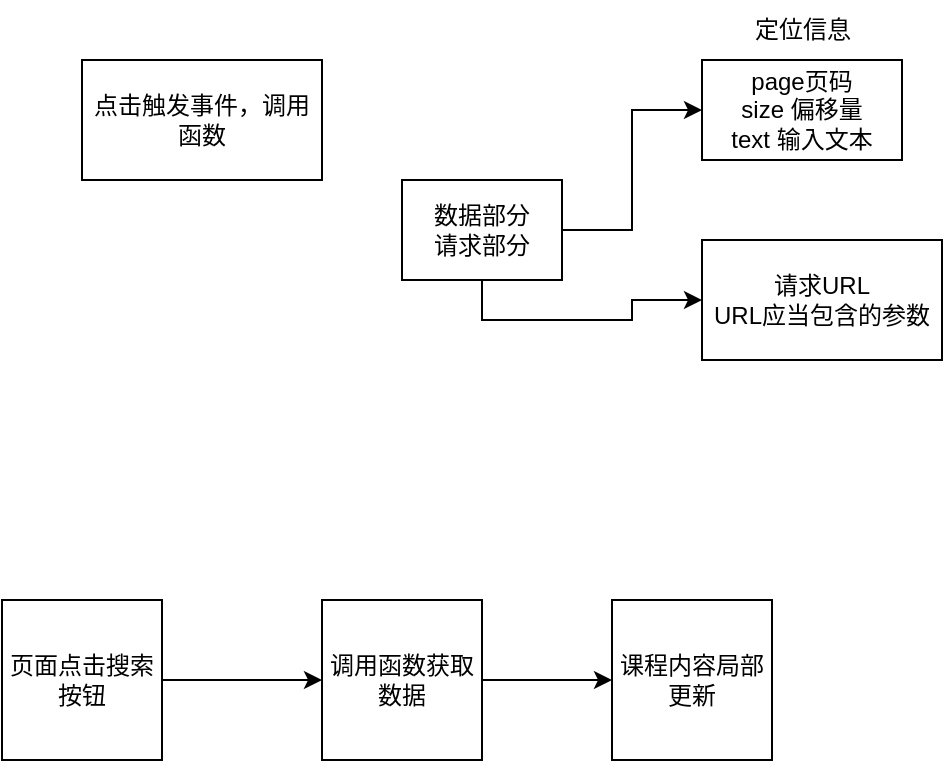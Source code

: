 <mxfile version="21.1.5" type="github">
  <diagram name="Page-1" id="w8iUw4BWYdw8ZFRSF8Fc">
    <mxGraphModel dx="1397" dy="789" grid="1" gridSize="10" guides="1" tooltips="1" connect="1" arrows="1" fold="1" page="1" pageScale="1" pageWidth="850" pageHeight="1100" math="0" shadow="0">
      <root>
        <mxCell id="0" />
        <mxCell id="1" parent="0" />
        <mxCell id="dngeCHdkIWNtFOBDfdXb-1" value="点击触发事件，调用函数" style="rounded=0;whiteSpace=wrap;html=1;" vertex="1" parent="1">
          <mxGeometry x="80" y="60" width="120" height="60" as="geometry" />
        </mxCell>
        <mxCell id="dngeCHdkIWNtFOBDfdXb-12" style="edgeStyle=orthogonalEdgeStyle;rounded=0;orthogonalLoop=1;jettySize=auto;html=1;entryX=0;entryY=0.5;entryDx=0;entryDy=0;exitX=1;exitY=0.5;exitDx=0;exitDy=0;" edge="1" parent="1" source="dngeCHdkIWNtFOBDfdXb-2" target="dngeCHdkIWNtFOBDfdXb-3">
          <mxGeometry relative="1" as="geometry" />
        </mxCell>
        <mxCell id="dngeCHdkIWNtFOBDfdXb-13" style="edgeStyle=orthogonalEdgeStyle;rounded=0;orthogonalLoop=1;jettySize=auto;html=1;exitX=0.5;exitY=1;exitDx=0;exitDy=0;entryX=0;entryY=0.5;entryDx=0;entryDy=0;" edge="1" parent="1" source="dngeCHdkIWNtFOBDfdXb-2" target="dngeCHdkIWNtFOBDfdXb-5">
          <mxGeometry relative="1" as="geometry" />
        </mxCell>
        <mxCell id="dngeCHdkIWNtFOBDfdXb-2" value="数据部分&lt;br&gt;请求部分" style="rounded=0;whiteSpace=wrap;html=1;fontFamily=Tahoma;" vertex="1" parent="1">
          <mxGeometry x="240" y="120" width="80" height="50" as="geometry" />
        </mxCell>
        <mxCell id="dngeCHdkIWNtFOBDfdXb-3" value="page页码&lt;br&gt;size 偏移量&lt;br&gt;text 输入文本" style="rounded=0;whiteSpace=wrap;html=1;" vertex="1" parent="1">
          <mxGeometry x="390" y="60" width="100" height="50" as="geometry" />
        </mxCell>
        <mxCell id="dngeCHdkIWNtFOBDfdXb-4" value="定位信息" style="text;html=1;align=center;verticalAlign=middle;resizable=0;points=[];autosize=1;strokeColor=none;fillColor=none;" vertex="1" parent="1">
          <mxGeometry x="405" y="30" width="70" height="30" as="geometry" />
        </mxCell>
        <mxCell id="dngeCHdkIWNtFOBDfdXb-5" value="请求URL&lt;br&gt;URL应当包含的参数" style="rounded=0;whiteSpace=wrap;html=1;" vertex="1" parent="1">
          <mxGeometry x="390" y="150" width="120" height="60" as="geometry" />
        </mxCell>
        <mxCell id="dngeCHdkIWNtFOBDfdXb-10" style="edgeStyle=orthogonalEdgeStyle;rounded=0;orthogonalLoop=1;jettySize=auto;html=1;" edge="1" parent="1" source="dngeCHdkIWNtFOBDfdXb-6" target="dngeCHdkIWNtFOBDfdXb-7">
          <mxGeometry relative="1" as="geometry" />
        </mxCell>
        <mxCell id="dngeCHdkIWNtFOBDfdXb-6" value="页面点击搜索按钮" style="whiteSpace=wrap;html=1;aspect=fixed;" vertex="1" parent="1">
          <mxGeometry x="40" y="330" width="80" height="80" as="geometry" />
        </mxCell>
        <mxCell id="dngeCHdkIWNtFOBDfdXb-11" style="edgeStyle=orthogonalEdgeStyle;rounded=0;orthogonalLoop=1;jettySize=auto;html=1;" edge="1" parent="1" source="dngeCHdkIWNtFOBDfdXb-7" target="dngeCHdkIWNtFOBDfdXb-8">
          <mxGeometry relative="1" as="geometry" />
        </mxCell>
        <mxCell id="dngeCHdkIWNtFOBDfdXb-7" value="调用函数获取数据" style="whiteSpace=wrap;html=1;aspect=fixed;" vertex="1" parent="1">
          <mxGeometry x="200" y="330" width="80" height="80" as="geometry" />
        </mxCell>
        <mxCell id="dngeCHdkIWNtFOBDfdXb-8" value="课程内容局部更新" style="whiteSpace=wrap;html=1;aspect=fixed;" vertex="1" parent="1">
          <mxGeometry x="345" y="330" width="80" height="80" as="geometry" />
        </mxCell>
      </root>
    </mxGraphModel>
  </diagram>
</mxfile>
